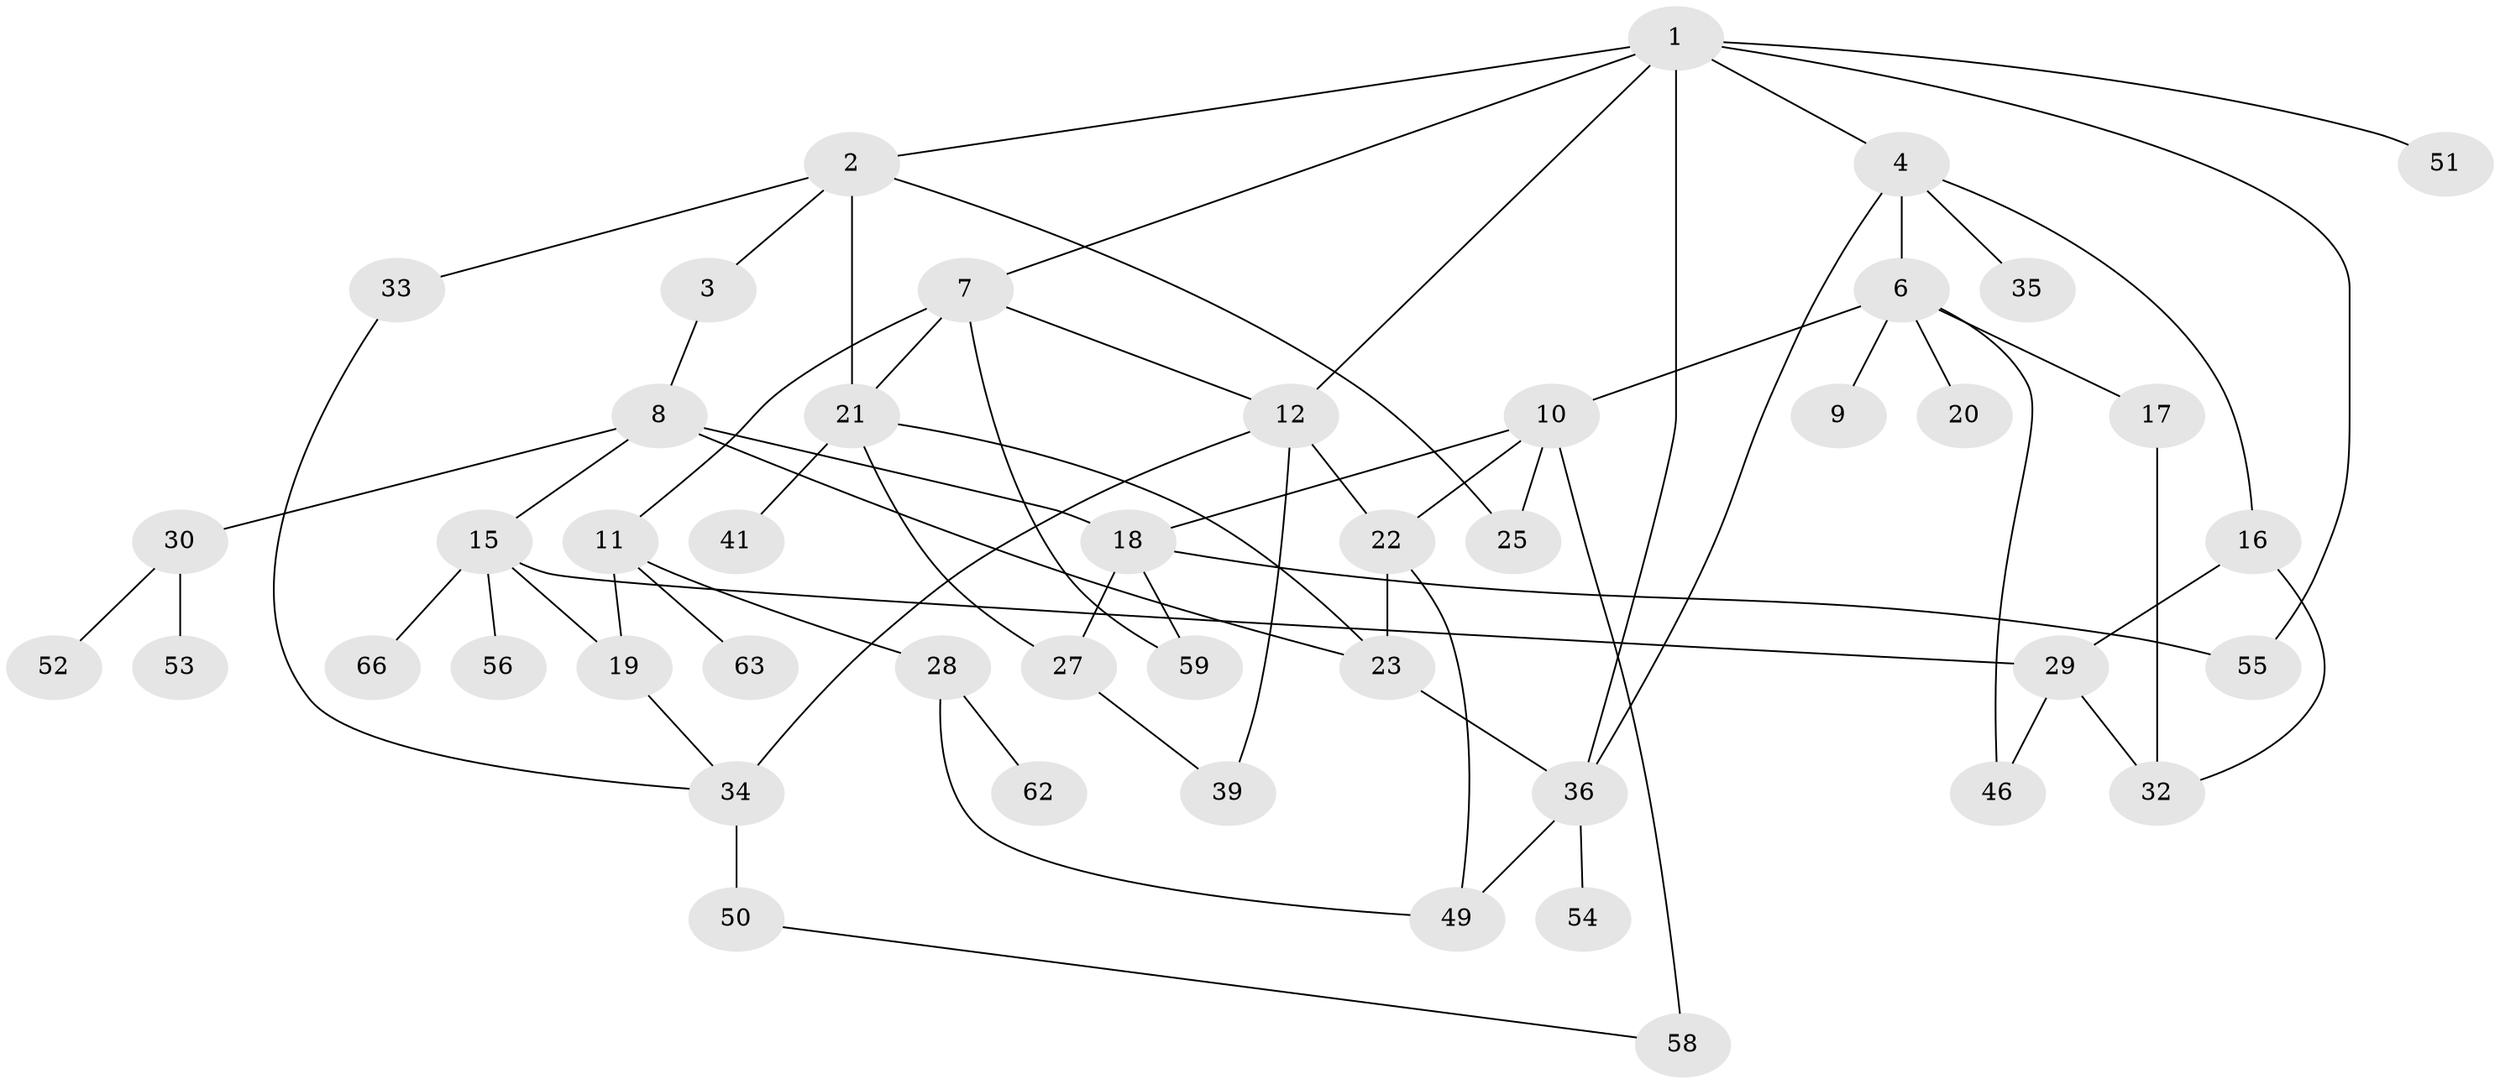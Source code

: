 // Generated by graph-tools (version 1.1) at 2025/51/02/27/25 19:51:38]
// undirected, 46 vertices, 68 edges
graph export_dot {
graph [start="1"]
  node [color=gray90,style=filled];
  1 [super="+5"];
  2 [super="+31"];
  3;
  4 [super="+13"];
  6;
  7 [super="+65"];
  8 [super="+14"];
  9 [super="+38"];
  10 [super="+60"];
  11 [super="+43"];
  12 [super="+24"];
  15 [super="+61"];
  16;
  17 [super="+37"];
  18 [super="+26"];
  19;
  20;
  21 [super="+40"];
  22;
  23 [super="+45"];
  25;
  27 [super="+48"];
  28 [super="+42"];
  29 [super="+44"];
  30 [super="+47"];
  32;
  33;
  34;
  35;
  36;
  39 [super="+57"];
  41;
  46;
  49;
  50 [super="+64"];
  51;
  52;
  53 [super="+67"];
  54;
  55;
  56;
  58;
  59;
  62;
  63;
  66;
  1 -- 2;
  1 -- 4;
  1 -- 7;
  1 -- 12;
  1 -- 51;
  1 -- 36;
  1 -- 55;
  2 -- 3;
  2 -- 21;
  2 -- 25;
  2 -- 33;
  3 -- 8;
  4 -- 6;
  4 -- 36;
  4 -- 16;
  4 -- 35;
  6 -- 9;
  6 -- 10;
  6 -- 17;
  6 -- 20;
  6 -- 46;
  7 -- 11;
  7 -- 59;
  7 -- 12;
  7 -- 21;
  8 -- 18;
  8 -- 23;
  8 -- 30;
  8 -- 15;
  10 -- 22;
  10 -- 25;
  10 -- 58 [weight=2];
  10 -- 18;
  11 -- 28;
  11 -- 19;
  11 -- 63;
  12 -- 39;
  12 -- 34;
  12 -- 22;
  15 -- 19;
  15 -- 56;
  15 -- 66;
  15 -- 29;
  16 -- 29;
  16 -- 32;
  17 -- 32;
  18 -- 27;
  18 -- 59;
  18 -- 55;
  19 -- 34;
  21 -- 41 [weight=2];
  21 -- 23;
  21 -- 27;
  22 -- 49;
  22 -- 23;
  23 -- 36;
  27 -- 39;
  28 -- 62;
  28 -- 49;
  29 -- 32;
  29 -- 46;
  30 -- 52;
  30 -- 53;
  33 -- 34;
  34 -- 50 [weight=2];
  36 -- 49;
  36 -- 54;
  50 -- 58;
}
